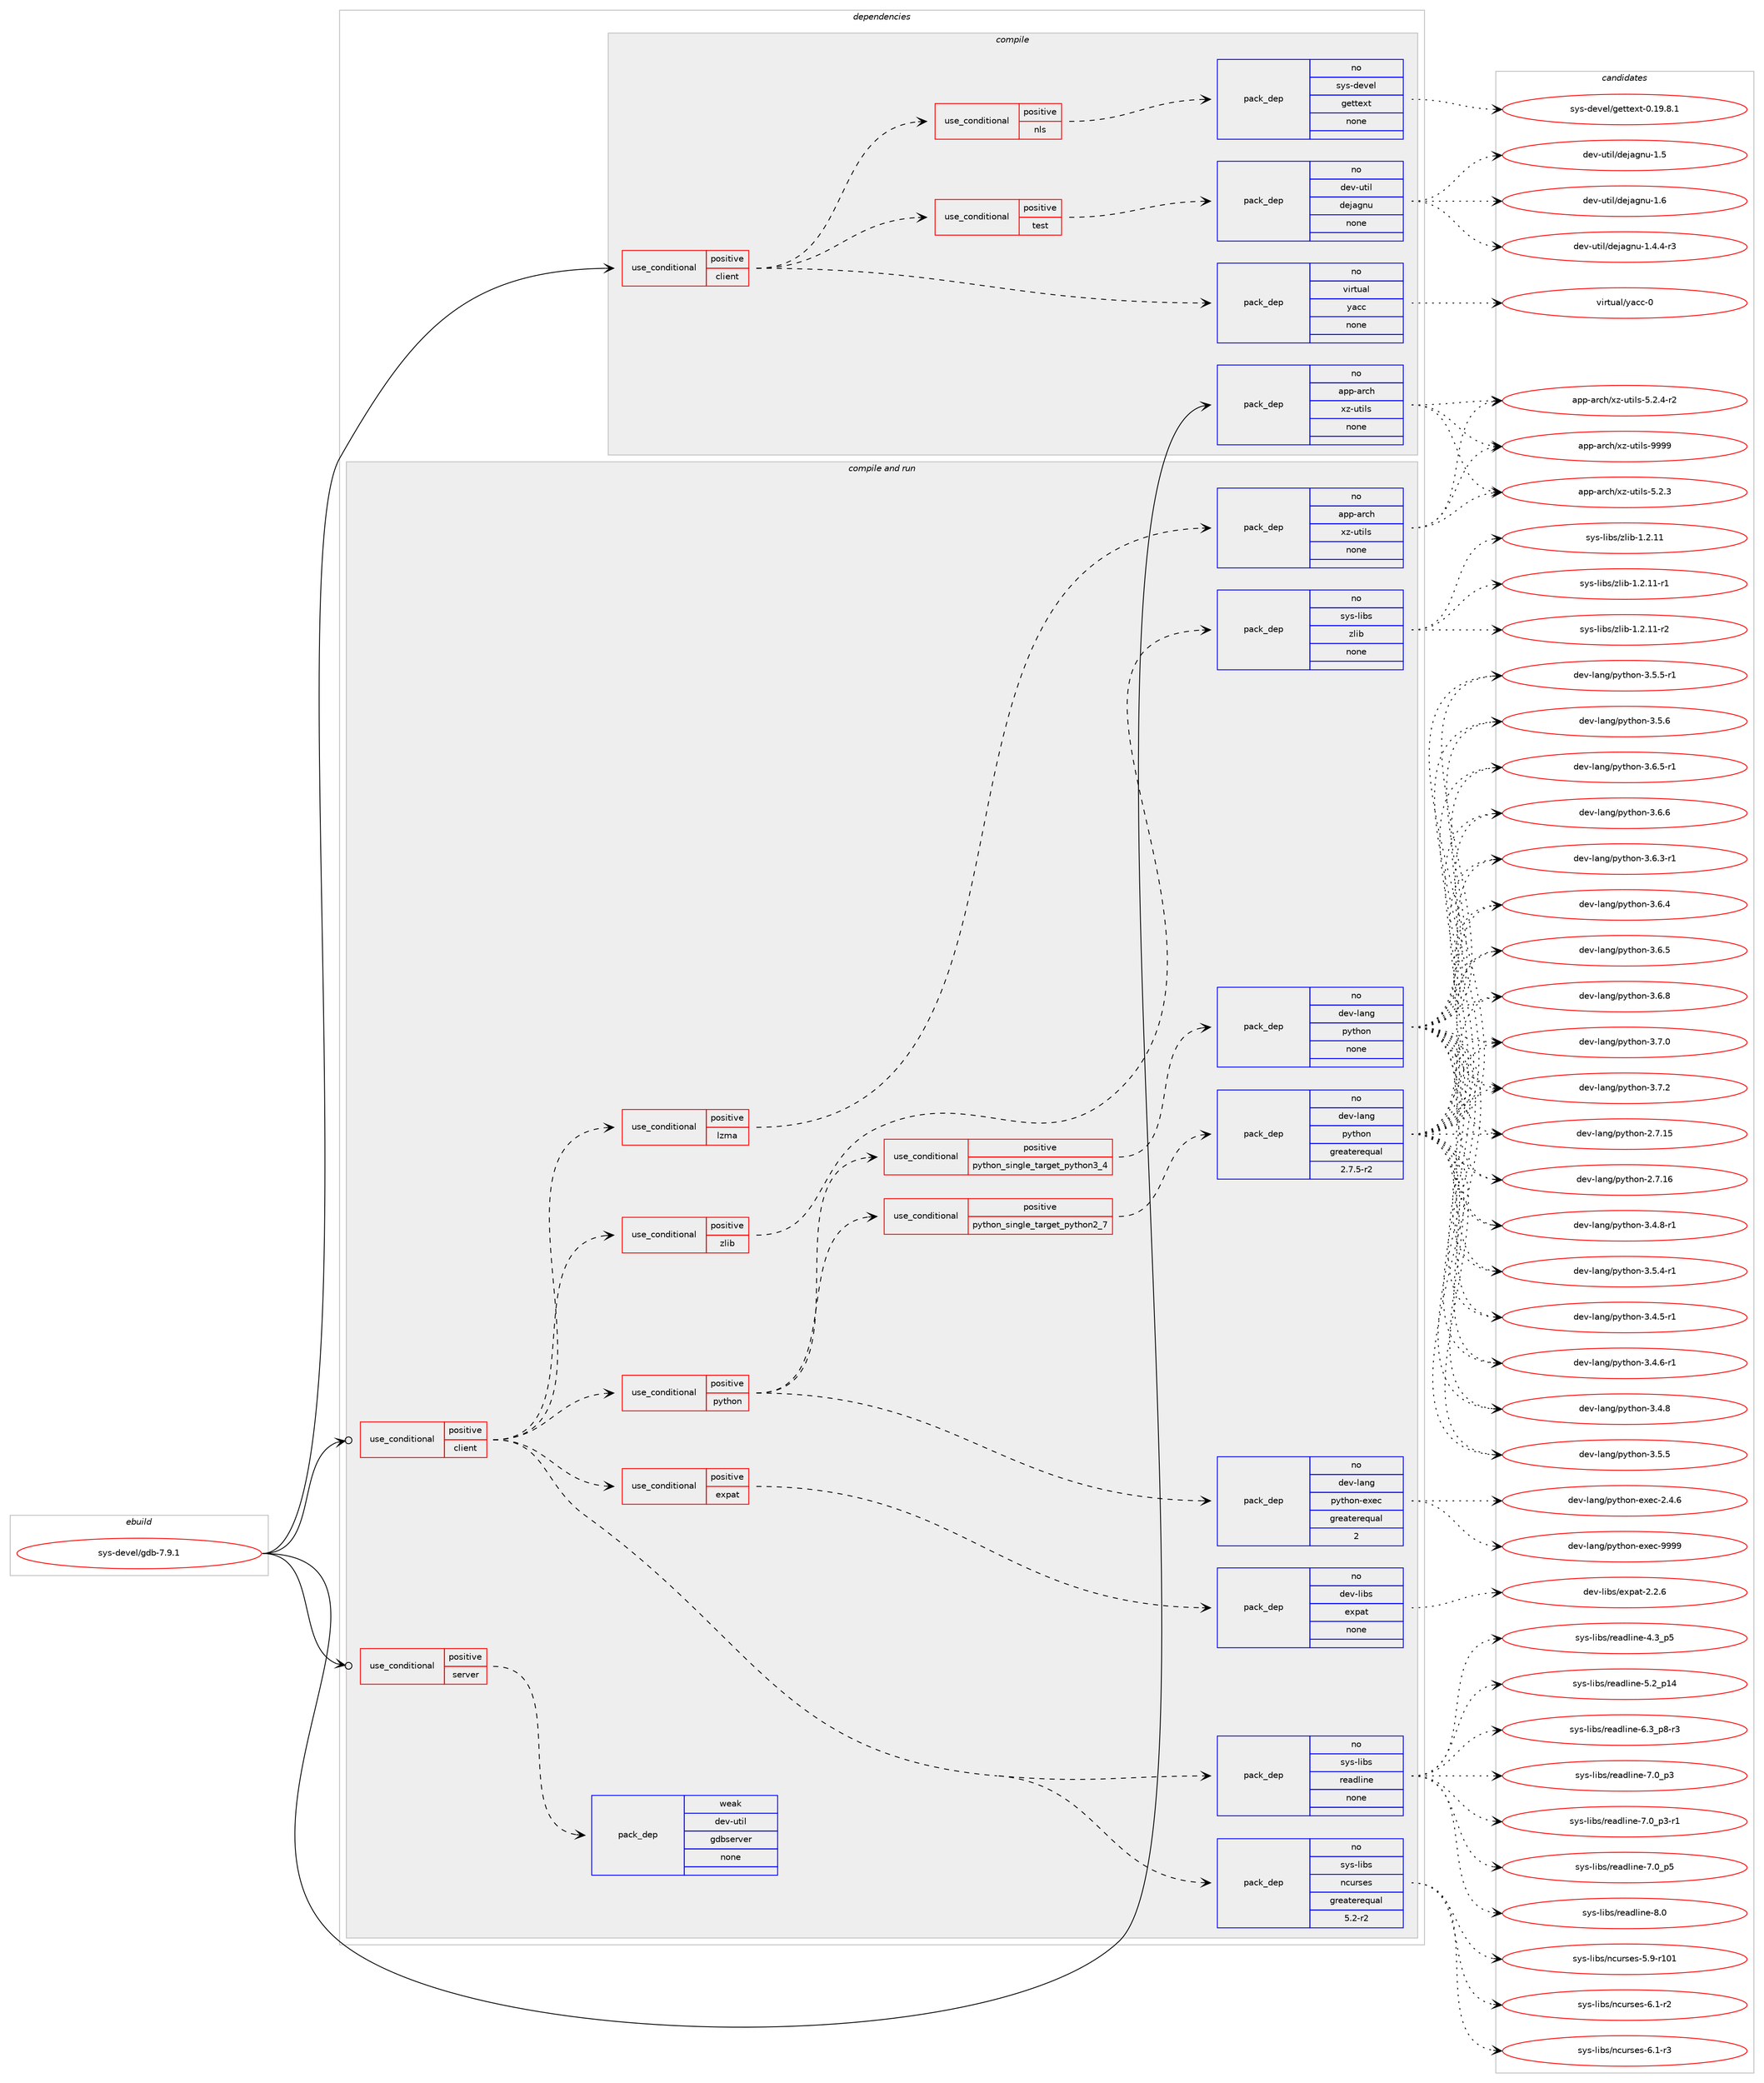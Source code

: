 digraph prolog {

# *************
# Graph options
# *************

newrank=true;
concentrate=true;
compound=true;
graph [rankdir=LR,fontname=Helvetica,fontsize=10,ranksep=1.5];#, ranksep=2.5, nodesep=0.2];
edge  [arrowhead=vee];
node  [fontname=Helvetica,fontsize=10];

# **********
# The ebuild
# **********

subgraph cluster_leftcol {
color=gray;
rank=same;
label=<<i>ebuild</i>>;
id [label="sys-devel/gdb-7.9.1", color=red, width=4, href="../sys-devel/gdb-7.9.1.svg"];
}

# ****************
# The dependencies
# ****************

subgraph cluster_midcol {
color=gray;
label=<<i>dependencies</i>>;
subgraph cluster_compile {
fillcolor="#eeeeee";
style=filled;
label=<<i>compile</i>>;
subgraph cond459800 {
dependency1728494 [label=<<TABLE BORDER="0" CELLBORDER="1" CELLSPACING="0" CELLPADDING="4"><TR><TD ROWSPAN="3" CELLPADDING="10">use_conditional</TD></TR><TR><TD>positive</TD></TR><TR><TD>client</TD></TR></TABLE>>, shape=none, color=red];
subgraph pack1240380 {
dependency1728495 [label=<<TABLE BORDER="0" CELLBORDER="1" CELLSPACING="0" CELLPADDING="4" WIDTH="220"><TR><TD ROWSPAN="6" CELLPADDING="30">pack_dep</TD></TR><TR><TD WIDTH="110">no</TD></TR><TR><TD>virtual</TD></TR><TR><TD>yacc</TD></TR><TR><TD>none</TD></TR><TR><TD></TD></TR></TABLE>>, shape=none, color=blue];
}
dependency1728494:e -> dependency1728495:w [weight=20,style="dashed",arrowhead="vee"];
subgraph cond459801 {
dependency1728496 [label=<<TABLE BORDER="0" CELLBORDER="1" CELLSPACING="0" CELLPADDING="4"><TR><TD ROWSPAN="3" CELLPADDING="10">use_conditional</TD></TR><TR><TD>positive</TD></TR><TR><TD>test</TD></TR></TABLE>>, shape=none, color=red];
subgraph pack1240381 {
dependency1728497 [label=<<TABLE BORDER="0" CELLBORDER="1" CELLSPACING="0" CELLPADDING="4" WIDTH="220"><TR><TD ROWSPAN="6" CELLPADDING="30">pack_dep</TD></TR><TR><TD WIDTH="110">no</TD></TR><TR><TD>dev-util</TD></TR><TR><TD>dejagnu</TD></TR><TR><TD>none</TD></TR><TR><TD></TD></TR></TABLE>>, shape=none, color=blue];
}
dependency1728496:e -> dependency1728497:w [weight=20,style="dashed",arrowhead="vee"];
}
dependency1728494:e -> dependency1728496:w [weight=20,style="dashed",arrowhead="vee"];
subgraph cond459802 {
dependency1728498 [label=<<TABLE BORDER="0" CELLBORDER="1" CELLSPACING="0" CELLPADDING="4"><TR><TD ROWSPAN="3" CELLPADDING="10">use_conditional</TD></TR><TR><TD>positive</TD></TR><TR><TD>nls</TD></TR></TABLE>>, shape=none, color=red];
subgraph pack1240382 {
dependency1728499 [label=<<TABLE BORDER="0" CELLBORDER="1" CELLSPACING="0" CELLPADDING="4" WIDTH="220"><TR><TD ROWSPAN="6" CELLPADDING="30">pack_dep</TD></TR><TR><TD WIDTH="110">no</TD></TR><TR><TD>sys-devel</TD></TR><TR><TD>gettext</TD></TR><TR><TD>none</TD></TR><TR><TD></TD></TR></TABLE>>, shape=none, color=blue];
}
dependency1728498:e -> dependency1728499:w [weight=20,style="dashed",arrowhead="vee"];
}
dependency1728494:e -> dependency1728498:w [weight=20,style="dashed",arrowhead="vee"];
}
id:e -> dependency1728494:w [weight=20,style="solid",arrowhead="vee"];
subgraph pack1240383 {
dependency1728500 [label=<<TABLE BORDER="0" CELLBORDER="1" CELLSPACING="0" CELLPADDING="4" WIDTH="220"><TR><TD ROWSPAN="6" CELLPADDING="30">pack_dep</TD></TR><TR><TD WIDTH="110">no</TD></TR><TR><TD>app-arch</TD></TR><TR><TD>xz-utils</TD></TR><TR><TD>none</TD></TR><TR><TD></TD></TR></TABLE>>, shape=none, color=blue];
}
id:e -> dependency1728500:w [weight=20,style="solid",arrowhead="vee"];
}
subgraph cluster_compileandrun {
fillcolor="#eeeeee";
style=filled;
label=<<i>compile and run</i>>;
subgraph cond459803 {
dependency1728501 [label=<<TABLE BORDER="0" CELLBORDER="1" CELLSPACING="0" CELLPADDING="4"><TR><TD ROWSPAN="3" CELLPADDING="10">use_conditional</TD></TR><TR><TD>positive</TD></TR><TR><TD>client</TD></TR></TABLE>>, shape=none, color=red];
subgraph pack1240384 {
dependency1728502 [label=<<TABLE BORDER="0" CELLBORDER="1" CELLSPACING="0" CELLPADDING="4" WIDTH="220"><TR><TD ROWSPAN="6" CELLPADDING="30">pack_dep</TD></TR><TR><TD WIDTH="110">no</TD></TR><TR><TD>sys-libs</TD></TR><TR><TD>ncurses</TD></TR><TR><TD>greaterequal</TD></TR><TR><TD>5.2-r2</TD></TR></TABLE>>, shape=none, color=blue];
}
dependency1728501:e -> dependency1728502:w [weight=20,style="dashed",arrowhead="vee"];
subgraph pack1240385 {
dependency1728503 [label=<<TABLE BORDER="0" CELLBORDER="1" CELLSPACING="0" CELLPADDING="4" WIDTH="220"><TR><TD ROWSPAN="6" CELLPADDING="30">pack_dep</TD></TR><TR><TD WIDTH="110">no</TD></TR><TR><TD>sys-libs</TD></TR><TR><TD>readline</TD></TR><TR><TD>none</TD></TR><TR><TD></TD></TR></TABLE>>, shape=none, color=blue];
}
dependency1728501:e -> dependency1728503:w [weight=20,style="dashed",arrowhead="vee"];
subgraph cond459804 {
dependency1728504 [label=<<TABLE BORDER="0" CELLBORDER="1" CELLSPACING="0" CELLPADDING="4"><TR><TD ROWSPAN="3" CELLPADDING="10">use_conditional</TD></TR><TR><TD>positive</TD></TR><TR><TD>expat</TD></TR></TABLE>>, shape=none, color=red];
subgraph pack1240386 {
dependency1728505 [label=<<TABLE BORDER="0" CELLBORDER="1" CELLSPACING="0" CELLPADDING="4" WIDTH="220"><TR><TD ROWSPAN="6" CELLPADDING="30">pack_dep</TD></TR><TR><TD WIDTH="110">no</TD></TR><TR><TD>dev-libs</TD></TR><TR><TD>expat</TD></TR><TR><TD>none</TD></TR><TR><TD></TD></TR></TABLE>>, shape=none, color=blue];
}
dependency1728504:e -> dependency1728505:w [weight=20,style="dashed",arrowhead="vee"];
}
dependency1728501:e -> dependency1728504:w [weight=20,style="dashed",arrowhead="vee"];
subgraph cond459805 {
dependency1728506 [label=<<TABLE BORDER="0" CELLBORDER="1" CELLSPACING="0" CELLPADDING="4"><TR><TD ROWSPAN="3" CELLPADDING="10">use_conditional</TD></TR><TR><TD>positive</TD></TR><TR><TD>lzma</TD></TR></TABLE>>, shape=none, color=red];
subgraph pack1240387 {
dependency1728507 [label=<<TABLE BORDER="0" CELLBORDER="1" CELLSPACING="0" CELLPADDING="4" WIDTH="220"><TR><TD ROWSPAN="6" CELLPADDING="30">pack_dep</TD></TR><TR><TD WIDTH="110">no</TD></TR><TR><TD>app-arch</TD></TR><TR><TD>xz-utils</TD></TR><TR><TD>none</TD></TR><TR><TD></TD></TR></TABLE>>, shape=none, color=blue];
}
dependency1728506:e -> dependency1728507:w [weight=20,style="dashed",arrowhead="vee"];
}
dependency1728501:e -> dependency1728506:w [weight=20,style="dashed",arrowhead="vee"];
subgraph cond459806 {
dependency1728508 [label=<<TABLE BORDER="0" CELLBORDER="1" CELLSPACING="0" CELLPADDING="4"><TR><TD ROWSPAN="3" CELLPADDING="10">use_conditional</TD></TR><TR><TD>positive</TD></TR><TR><TD>python</TD></TR></TABLE>>, shape=none, color=red];
subgraph cond459807 {
dependency1728509 [label=<<TABLE BORDER="0" CELLBORDER="1" CELLSPACING="0" CELLPADDING="4"><TR><TD ROWSPAN="3" CELLPADDING="10">use_conditional</TD></TR><TR><TD>positive</TD></TR><TR><TD>python_single_target_python2_7</TD></TR></TABLE>>, shape=none, color=red];
subgraph pack1240388 {
dependency1728510 [label=<<TABLE BORDER="0" CELLBORDER="1" CELLSPACING="0" CELLPADDING="4" WIDTH="220"><TR><TD ROWSPAN="6" CELLPADDING="30">pack_dep</TD></TR><TR><TD WIDTH="110">no</TD></TR><TR><TD>dev-lang</TD></TR><TR><TD>python</TD></TR><TR><TD>greaterequal</TD></TR><TR><TD>2.7.5-r2</TD></TR></TABLE>>, shape=none, color=blue];
}
dependency1728509:e -> dependency1728510:w [weight=20,style="dashed",arrowhead="vee"];
}
dependency1728508:e -> dependency1728509:w [weight=20,style="dashed",arrowhead="vee"];
subgraph cond459808 {
dependency1728511 [label=<<TABLE BORDER="0" CELLBORDER="1" CELLSPACING="0" CELLPADDING="4"><TR><TD ROWSPAN="3" CELLPADDING="10">use_conditional</TD></TR><TR><TD>positive</TD></TR><TR><TD>python_single_target_python3_4</TD></TR></TABLE>>, shape=none, color=red];
subgraph pack1240389 {
dependency1728512 [label=<<TABLE BORDER="0" CELLBORDER="1" CELLSPACING="0" CELLPADDING="4" WIDTH="220"><TR><TD ROWSPAN="6" CELLPADDING="30">pack_dep</TD></TR><TR><TD WIDTH="110">no</TD></TR><TR><TD>dev-lang</TD></TR><TR><TD>python</TD></TR><TR><TD>none</TD></TR><TR><TD></TD></TR></TABLE>>, shape=none, color=blue];
}
dependency1728511:e -> dependency1728512:w [weight=20,style="dashed",arrowhead="vee"];
}
dependency1728508:e -> dependency1728511:w [weight=20,style="dashed",arrowhead="vee"];
subgraph pack1240390 {
dependency1728513 [label=<<TABLE BORDER="0" CELLBORDER="1" CELLSPACING="0" CELLPADDING="4" WIDTH="220"><TR><TD ROWSPAN="6" CELLPADDING="30">pack_dep</TD></TR><TR><TD WIDTH="110">no</TD></TR><TR><TD>dev-lang</TD></TR><TR><TD>python-exec</TD></TR><TR><TD>greaterequal</TD></TR><TR><TD>2</TD></TR></TABLE>>, shape=none, color=blue];
}
dependency1728508:e -> dependency1728513:w [weight=20,style="dashed",arrowhead="vee"];
}
dependency1728501:e -> dependency1728508:w [weight=20,style="dashed",arrowhead="vee"];
subgraph cond459809 {
dependency1728514 [label=<<TABLE BORDER="0" CELLBORDER="1" CELLSPACING="0" CELLPADDING="4"><TR><TD ROWSPAN="3" CELLPADDING="10">use_conditional</TD></TR><TR><TD>positive</TD></TR><TR><TD>zlib</TD></TR></TABLE>>, shape=none, color=red];
subgraph pack1240391 {
dependency1728515 [label=<<TABLE BORDER="0" CELLBORDER="1" CELLSPACING="0" CELLPADDING="4" WIDTH="220"><TR><TD ROWSPAN="6" CELLPADDING="30">pack_dep</TD></TR><TR><TD WIDTH="110">no</TD></TR><TR><TD>sys-libs</TD></TR><TR><TD>zlib</TD></TR><TR><TD>none</TD></TR><TR><TD></TD></TR></TABLE>>, shape=none, color=blue];
}
dependency1728514:e -> dependency1728515:w [weight=20,style="dashed",arrowhead="vee"];
}
dependency1728501:e -> dependency1728514:w [weight=20,style="dashed",arrowhead="vee"];
}
id:e -> dependency1728501:w [weight=20,style="solid",arrowhead="odotvee"];
subgraph cond459810 {
dependency1728516 [label=<<TABLE BORDER="0" CELLBORDER="1" CELLSPACING="0" CELLPADDING="4"><TR><TD ROWSPAN="3" CELLPADDING="10">use_conditional</TD></TR><TR><TD>positive</TD></TR><TR><TD>server</TD></TR></TABLE>>, shape=none, color=red];
subgraph pack1240392 {
dependency1728517 [label=<<TABLE BORDER="0" CELLBORDER="1" CELLSPACING="0" CELLPADDING="4" WIDTH="220"><TR><TD ROWSPAN="6" CELLPADDING="30">pack_dep</TD></TR><TR><TD WIDTH="110">weak</TD></TR><TR><TD>dev-util</TD></TR><TR><TD>gdbserver</TD></TR><TR><TD>none</TD></TR><TR><TD></TD></TR></TABLE>>, shape=none, color=blue];
}
dependency1728516:e -> dependency1728517:w [weight=20,style="dashed",arrowhead="vee"];
}
id:e -> dependency1728516:w [weight=20,style="solid",arrowhead="odotvee"];
}
subgraph cluster_run {
fillcolor="#eeeeee";
style=filled;
label=<<i>run</i>>;
}
}

# **************
# The candidates
# **************

subgraph cluster_choices {
rank=same;
color=gray;
label=<<i>candidates</i>>;

subgraph choice1240380 {
color=black;
nodesep=1;
choice11810511411611797108471219799994548 [label="virtual/yacc-0", color=red, width=4,href="../virtual/yacc-0.svg"];
dependency1728495:e -> choice11810511411611797108471219799994548:w [style=dotted,weight="100"];
}
subgraph choice1240381 {
color=black;
nodesep=1;
choice1001011184511711610510847100101106971031101174549465246524511451 [label="dev-util/dejagnu-1.4.4-r3", color=red, width=4,href="../dev-util/dejagnu-1.4.4-r3.svg"];
choice10010111845117116105108471001011069710311011745494653 [label="dev-util/dejagnu-1.5", color=red, width=4,href="../dev-util/dejagnu-1.5.svg"];
choice10010111845117116105108471001011069710311011745494654 [label="dev-util/dejagnu-1.6", color=red, width=4,href="../dev-util/dejagnu-1.6.svg"];
dependency1728497:e -> choice1001011184511711610510847100101106971031101174549465246524511451:w [style=dotted,weight="100"];
dependency1728497:e -> choice10010111845117116105108471001011069710311011745494653:w [style=dotted,weight="100"];
dependency1728497:e -> choice10010111845117116105108471001011069710311011745494654:w [style=dotted,weight="100"];
}
subgraph choice1240382 {
color=black;
nodesep=1;
choice1151211154510010111810110847103101116116101120116454846495746564649 [label="sys-devel/gettext-0.19.8.1", color=red, width=4,href="../sys-devel/gettext-0.19.8.1.svg"];
dependency1728499:e -> choice1151211154510010111810110847103101116116101120116454846495746564649:w [style=dotted,weight="100"];
}
subgraph choice1240383 {
color=black;
nodesep=1;
choice971121124597114991044712012245117116105108115455346504651 [label="app-arch/xz-utils-5.2.3", color=red, width=4,href="../app-arch/xz-utils-5.2.3.svg"];
choice9711211245971149910447120122451171161051081154553465046524511450 [label="app-arch/xz-utils-5.2.4-r2", color=red, width=4,href="../app-arch/xz-utils-5.2.4-r2.svg"];
choice9711211245971149910447120122451171161051081154557575757 [label="app-arch/xz-utils-9999", color=red, width=4,href="../app-arch/xz-utils-9999.svg"];
dependency1728500:e -> choice971121124597114991044712012245117116105108115455346504651:w [style=dotted,weight="100"];
dependency1728500:e -> choice9711211245971149910447120122451171161051081154553465046524511450:w [style=dotted,weight="100"];
dependency1728500:e -> choice9711211245971149910447120122451171161051081154557575757:w [style=dotted,weight="100"];
}
subgraph choice1240384 {
color=black;
nodesep=1;
choice115121115451081059811547110991171141151011154553465745114494849 [label="sys-libs/ncurses-5.9-r101", color=red, width=4,href="../sys-libs/ncurses-5.9-r101.svg"];
choice11512111545108105981154711099117114115101115455446494511450 [label="sys-libs/ncurses-6.1-r2", color=red, width=4,href="../sys-libs/ncurses-6.1-r2.svg"];
choice11512111545108105981154711099117114115101115455446494511451 [label="sys-libs/ncurses-6.1-r3", color=red, width=4,href="../sys-libs/ncurses-6.1-r3.svg"];
dependency1728502:e -> choice115121115451081059811547110991171141151011154553465745114494849:w [style=dotted,weight="100"];
dependency1728502:e -> choice11512111545108105981154711099117114115101115455446494511450:w [style=dotted,weight="100"];
dependency1728502:e -> choice11512111545108105981154711099117114115101115455446494511451:w [style=dotted,weight="100"];
}
subgraph choice1240385 {
color=black;
nodesep=1;
choice11512111545108105981154711410197100108105110101455246519511253 [label="sys-libs/readline-4.3_p5", color=red, width=4,href="../sys-libs/readline-4.3_p5.svg"];
choice1151211154510810598115471141019710010810511010145534650951124952 [label="sys-libs/readline-5.2_p14", color=red, width=4,href="../sys-libs/readline-5.2_p14.svg"];
choice115121115451081059811547114101971001081051101014554465195112564511451 [label="sys-libs/readline-6.3_p8-r3", color=red, width=4,href="../sys-libs/readline-6.3_p8-r3.svg"];
choice11512111545108105981154711410197100108105110101455546489511251 [label="sys-libs/readline-7.0_p3", color=red, width=4,href="../sys-libs/readline-7.0_p3.svg"];
choice115121115451081059811547114101971001081051101014555464895112514511449 [label="sys-libs/readline-7.0_p3-r1", color=red, width=4,href="../sys-libs/readline-7.0_p3-r1.svg"];
choice11512111545108105981154711410197100108105110101455546489511253 [label="sys-libs/readline-7.0_p5", color=red, width=4,href="../sys-libs/readline-7.0_p5.svg"];
choice1151211154510810598115471141019710010810511010145564648 [label="sys-libs/readline-8.0", color=red, width=4,href="../sys-libs/readline-8.0.svg"];
dependency1728503:e -> choice11512111545108105981154711410197100108105110101455246519511253:w [style=dotted,weight="100"];
dependency1728503:e -> choice1151211154510810598115471141019710010810511010145534650951124952:w [style=dotted,weight="100"];
dependency1728503:e -> choice115121115451081059811547114101971001081051101014554465195112564511451:w [style=dotted,weight="100"];
dependency1728503:e -> choice11512111545108105981154711410197100108105110101455546489511251:w [style=dotted,weight="100"];
dependency1728503:e -> choice115121115451081059811547114101971001081051101014555464895112514511449:w [style=dotted,weight="100"];
dependency1728503:e -> choice11512111545108105981154711410197100108105110101455546489511253:w [style=dotted,weight="100"];
dependency1728503:e -> choice1151211154510810598115471141019710010810511010145564648:w [style=dotted,weight="100"];
}
subgraph choice1240386 {
color=black;
nodesep=1;
choice10010111845108105981154710112011297116455046504654 [label="dev-libs/expat-2.2.6", color=red, width=4,href="../dev-libs/expat-2.2.6.svg"];
dependency1728505:e -> choice10010111845108105981154710112011297116455046504654:w [style=dotted,weight="100"];
}
subgraph choice1240387 {
color=black;
nodesep=1;
choice971121124597114991044712012245117116105108115455346504651 [label="app-arch/xz-utils-5.2.3", color=red, width=4,href="../app-arch/xz-utils-5.2.3.svg"];
choice9711211245971149910447120122451171161051081154553465046524511450 [label="app-arch/xz-utils-5.2.4-r2", color=red, width=4,href="../app-arch/xz-utils-5.2.4-r2.svg"];
choice9711211245971149910447120122451171161051081154557575757 [label="app-arch/xz-utils-9999", color=red, width=4,href="../app-arch/xz-utils-9999.svg"];
dependency1728507:e -> choice971121124597114991044712012245117116105108115455346504651:w [style=dotted,weight="100"];
dependency1728507:e -> choice9711211245971149910447120122451171161051081154553465046524511450:w [style=dotted,weight="100"];
dependency1728507:e -> choice9711211245971149910447120122451171161051081154557575757:w [style=dotted,weight="100"];
}
subgraph choice1240388 {
color=black;
nodesep=1;
choice10010111845108971101034711212111610411111045504655464953 [label="dev-lang/python-2.7.15", color=red, width=4,href="../dev-lang/python-2.7.15.svg"];
choice10010111845108971101034711212111610411111045504655464954 [label="dev-lang/python-2.7.16", color=red, width=4,href="../dev-lang/python-2.7.16.svg"];
choice1001011184510897110103471121211161041111104551465246534511449 [label="dev-lang/python-3.4.5-r1", color=red, width=4,href="../dev-lang/python-3.4.5-r1.svg"];
choice1001011184510897110103471121211161041111104551465246544511449 [label="dev-lang/python-3.4.6-r1", color=red, width=4,href="../dev-lang/python-3.4.6-r1.svg"];
choice100101118451089711010347112121116104111110455146524656 [label="dev-lang/python-3.4.8", color=red, width=4,href="../dev-lang/python-3.4.8.svg"];
choice1001011184510897110103471121211161041111104551465246564511449 [label="dev-lang/python-3.4.8-r1", color=red, width=4,href="../dev-lang/python-3.4.8-r1.svg"];
choice1001011184510897110103471121211161041111104551465346524511449 [label="dev-lang/python-3.5.4-r1", color=red, width=4,href="../dev-lang/python-3.5.4-r1.svg"];
choice100101118451089711010347112121116104111110455146534653 [label="dev-lang/python-3.5.5", color=red, width=4,href="../dev-lang/python-3.5.5.svg"];
choice1001011184510897110103471121211161041111104551465346534511449 [label="dev-lang/python-3.5.5-r1", color=red, width=4,href="../dev-lang/python-3.5.5-r1.svg"];
choice100101118451089711010347112121116104111110455146534654 [label="dev-lang/python-3.5.6", color=red, width=4,href="../dev-lang/python-3.5.6.svg"];
choice1001011184510897110103471121211161041111104551465446514511449 [label="dev-lang/python-3.6.3-r1", color=red, width=4,href="../dev-lang/python-3.6.3-r1.svg"];
choice100101118451089711010347112121116104111110455146544652 [label="dev-lang/python-3.6.4", color=red, width=4,href="../dev-lang/python-3.6.4.svg"];
choice100101118451089711010347112121116104111110455146544653 [label="dev-lang/python-3.6.5", color=red, width=4,href="../dev-lang/python-3.6.5.svg"];
choice1001011184510897110103471121211161041111104551465446534511449 [label="dev-lang/python-3.6.5-r1", color=red, width=4,href="../dev-lang/python-3.6.5-r1.svg"];
choice100101118451089711010347112121116104111110455146544654 [label="dev-lang/python-3.6.6", color=red, width=4,href="../dev-lang/python-3.6.6.svg"];
choice100101118451089711010347112121116104111110455146544656 [label="dev-lang/python-3.6.8", color=red, width=4,href="../dev-lang/python-3.6.8.svg"];
choice100101118451089711010347112121116104111110455146554648 [label="dev-lang/python-3.7.0", color=red, width=4,href="../dev-lang/python-3.7.0.svg"];
choice100101118451089711010347112121116104111110455146554650 [label="dev-lang/python-3.7.2", color=red, width=4,href="../dev-lang/python-3.7.2.svg"];
dependency1728510:e -> choice10010111845108971101034711212111610411111045504655464953:w [style=dotted,weight="100"];
dependency1728510:e -> choice10010111845108971101034711212111610411111045504655464954:w [style=dotted,weight="100"];
dependency1728510:e -> choice1001011184510897110103471121211161041111104551465246534511449:w [style=dotted,weight="100"];
dependency1728510:e -> choice1001011184510897110103471121211161041111104551465246544511449:w [style=dotted,weight="100"];
dependency1728510:e -> choice100101118451089711010347112121116104111110455146524656:w [style=dotted,weight="100"];
dependency1728510:e -> choice1001011184510897110103471121211161041111104551465246564511449:w [style=dotted,weight="100"];
dependency1728510:e -> choice1001011184510897110103471121211161041111104551465346524511449:w [style=dotted,weight="100"];
dependency1728510:e -> choice100101118451089711010347112121116104111110455146534653:w [style=dotted,weight="100"];
dependency1728510:e -> choice1001011184510897110103471121211161041111104551465346534511449:w [style=dotted,weight="100"];
dependency1728510:e -> choice100101118451089711010347112121116104111110455146534654:w [style=dotted,weight="100"];
dependency1728510:e -> choice1001011184510897110103471121211161041111104551465446514511449:w [style=dotted,weight="100"];
dependency1728510:e -> choice100101118451089711010347112121116104111110455146544652:w [style=dotted,weight="100"];
dependency1728510:e -> choice100101118451089711010347112121116104111110455146544653:w [style=dotted,weight="100"];
dependency1728510:e -> choice1001011184510897110103471121211161041111104551465446534511449:w [style=dotted,weight="100"];
dependency1728510:e -> choice100101118451089711010347112121116104111110455146544654:w [style=dotted,weight="100"];
dependency1728510:e -> choice100101118451089711010347112121116104111110455146544656:w [style=dotted,weight="100"];
dependency1728510:e -> choice100101118451089711010347112121116104111110455146554648:w [style=dotted,weight="100"];
dependency1728510:e -> choice100101118451089711010347112121116104111110455146554650:w [style=dotted,weight="100"];
}
subgraph choice1240389 {
color=black;
nodesep=1;
choice10010111845108971101034711212111610411111045504655464953 [label="dev-lang/python-2.7.15", color=red, width=4,href="../dev-lang/python-2.7.15.svg"];
choice10010111845108971101034711212111610411111045504655464954 [label="dev-lang/python-2.7.16", color=red, width=4,href="../dev-lang/python-2.7.16.svg"];
choice1001011184510897110103471121211161041111104551465246534511449 [label="dev-lang/python-3.4.5-r1", color=red, width=4,href="../dev-lang/python-3.4.5-r1.svg"];
choice1001011184510897110103471121211161041111104551465246544511449 [label="dev-lang/python-3.4.6-r1", color=red, width=4,href="../dev-lang/python-3.4.6-r1.svg"];
choice100101118451089711010347112121116104111110455146524656 [label="dev-lang/python-3.4.8", color=red, width=4,href="../dev-lang/python-3.4.8.svg"];
choice1001011184510897110103471121211161041111104551465246564511449 [label="dev-lang/python-3.4.8-r1", color=red, width=4,href="../dev-lang/python-3.4.8-r1.svg"];
choice1001011184510897110103471121211161041111104551465346524511449 [label="dev-lang/python-3.5.4-r1", color=red, width=4,href="../dev-lang/python-3.5.4-r1.svg"];
choice100101118451089711010347112121116104111110455146534653 [label="dev-lang/python-3.5.5", color=red, width=4,href="../dev-lang/python-3.5.5.svg"];
choice1001011184510897110103471121211161041111104551465346534511449 [label="dev-lang/python-3.5.5-r1", color=red, width=4,href="../dev-lang/python-3.5.5-r1.svg"];
choice100101118451089711010347112121116104111110455146534654 [label="dev-lang/python-3.5.6", color=red, width=4,href="../dev-lang/python-3.5.6.svg"];
choice1001011184510897110103471121211161041111104551465446514511449 [label="dev-lang/python-3.6.3-r1", color=red, width=4,href="../dev-lang/python-3.6.3-r1.svg"];
choice100101118451089711010347112121116104111110455146544652 [label="dev-lang/python-3.6.4", color=red, width=4,href="../dev-lang/python-3.6.4.svg"];
choice100101118451089711010347112121116104111110455146544653 [label="dev-lang/python-3.6.5", color=red, width=4,href="../dev-lang/python-3.6.5.svg"];
choice1001011184510897110103471121211161041111104551465446534511449 [label="dev-lang/python-3.6.5-r1", color=red, width=4,href="../dev-lang/python-3.6.5-r1.svg"];
choice100101118451089711010347112121116104111110455146544654 [label="dev-lang/python-3.6.6", color=red, width=4,href="../dev-lang/python-3.6.6.svg"];
choice100101118451089711010347112121116104111110455146544656 [label="dev-lang/python-3.6.8", color=red, width=4,href="../dev-lang/python-3.6.8.svg"];
choice100101118451089711010347112121116104111110455146554648 [label="dev-lang/python-3.7.0", color=red, width=4,href="../dev-lang/python-3.7.0.svg"];
choice100101118451089711010347112121116104111110455146554650 [label="dev-lang/python-3.7.2", color=red, width=4,href="../dev-lang/python-3.7.2.svg"];
dependency1728512:e -> choice10010111845108971101034711212111610411111045504655464953:w [style=dotted,weight="100"];
dependency1728512:e -> choice10010111845108971101034711212111610411111045504655464954:w [style=dotted,weight="100"];
dependency1728512:e -> choice1001011184510897110103471121211161041111104551465246534511449:w [style=dotted,weight="100"];
dependency1728512:e -> choice1001011184510897110103471121211161041111104551465246544511449:w [style=dotted,weight="100"];
dependency1728512:e -> choice100101118451089711010347112121116104111110455146524656:w [style=dotted,weight="100"];
dependency1728512:e -> choice1001011184510897110103471121211161041111104551465246564511449:w [style=dotted,weight="100"];
dependency1728512:e -> choice1001011184510897110103471121211161041111104551465346524511449:w [style=dotted,weight="100"];
dependency1728512:e -> choice100101118451089711010347112121116104111110455146534653:w [style=dotted,weight="100"];
dependency1728512:e -> choice1001011184510897110103471121211161041111104551465346534511449:w [style=dotted,weight="100"];
dependency1728512:e -> choice100101118451089711010347112121116104111110455146534654:w [style=dotted,weight="100"];
dependency1728512:e -> choice1001011184510897110103471121211161041111104551465446514511449:w [style=dotted,weight="100"];
dependency1728512:e -> choice100101118451089711010347112121116104111110455146544652:w [style=dotted,weight="100"];
dependency1728512:e -> choice100101118451089711010347112121116104111110455146544653:w [style=dotted,weight="100"];
dependency1728512:e -> choice1001011184510897110103471121211161041111104551465446534511449:w [style=dotted,weight="100"];
dependency1728512:e -> choice100101118451089711010347112121116104111110455146544654:w [style=dotted,weight="100"];
dependency1728512:e -> choice100101118451089711010347112121116104111110455146544656:w [style=dotted,weight="100"];
dependency1728512:e -> choice100101118451089711010347112121116104111110455146554648:w [style=dotted,weight="100"];
dependency1728512:e -> choice100101118451089711010347112121116104111110455146554650:w [style=dotted,weight="100"];
}
subgraph choice1240390 {
color=black;
nodesep=1;
choice1001011184510897110103471121211161041111104510112010199455046524654 [label="dev-lang/python-exec-2.4.6", color=red, width=4,href="../dev-lang/python-exec-2.4.6.svg"];
choice10010111845108971101034711212111610411111045101120101994557575757 [label="dev-lang/python-exec-9999", color=red, width=4,href="../dev-lang/python-exec-9999.svg"];
dependency1728513:e -> choice1001011184510897110103471121211161041111104510112010199455046524654:w [style=dotted,weight="100"];
dependency1728513:e -> choice10010111845108971101034711212111610411111045101120101994557575757:w [style=dotted,weight="100"];
}
subgraph choice1240391 {
color=black;
nodesep=1;
choice1151211154510810598115471221081059845494650464949 [label="sys-libs/zlib-1.2.11", color=red, width=4,href="../sys-libs/zlib-1.2.11.svg"];
choice11512111545108105981154712210810598454946504649494511449 [label="sys-libs/zlib-1.2.11-r1", color=red, width=4,href="../sys-libs/zlib-1.2.11-r1.svg"];
choice11512111545108105981154712210810598454946504649494511450 [label="sys-libs/zlib-1.2.11-r2", color=red, width=4,href="../sys-libs/zlib-1.2.11-r2.svg"];
dependency1728515:e -> choice1151211154510810598115471221081059845494650464949:w [style=dotted,weight="100"];
dependency1728515:e -> choice11512111545108105981154712210810598454946504649494511449:w [style=dotted,weight="100"];
dependency1728515:e -> choice11512111545108105981154712210810598454946504649494511450:w [style=dotted,weight="100"];
}
subgraph choice1240392 {
color=black;
nodesep=1;
}
}

}
